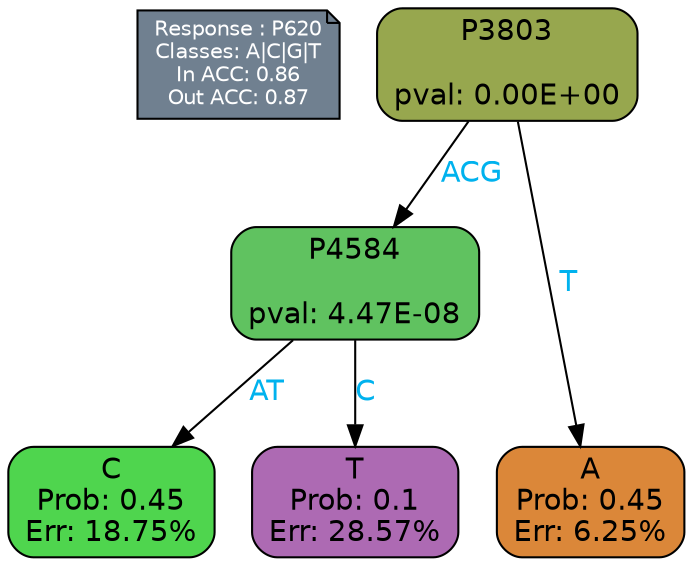 digraph Tree {
node [shape=box, style="filled, rounded", color="black", fontname=helvetica] ;
graph [ranksep=equally, splines=polylines, bgcolor=transparent, dpi=600] ;
edge [fontname=helvetica] ;
LEGEND [label="Response : P620
Classes: A|C|G|T
In ACC: 0.86
Out ACC: 0.87
",shape=note,align=left,style=filled,fillcolor="slategray",fontcolor="white",fontsize=10];1 [label="P3803

pval: 0.00E+00", fillcolor="#97a74e"] ;
2 [label="P4584

pval: 4.47E-08", fillcolor="#60c260"] ;
3 [label="C
Prob: 0.45
Err: 18.75%", fillcolor="#4fd54e"] ;
4 [label="T
Prob: 0.1
Err: 28.57%", fillcolor="#ad6ab3"] ;
5 [label="A
Prob: 0.45
Err: 6.25%", fillcolor="#db8739"] ;
1 -> 2 [label="ACG",fontcolor=deepskyblue2] ;
1 -> 5 [label="T",fontcolor=deepskyblue2] ;
2 -> 3 [label="AT",fontcolor=deepskyblue2] ;
2 -> 4 [label="C",fontcolor=deepskyblue2] ;
{rank = same; 3;4;5;}{rank = same; LEGEND;1;}}